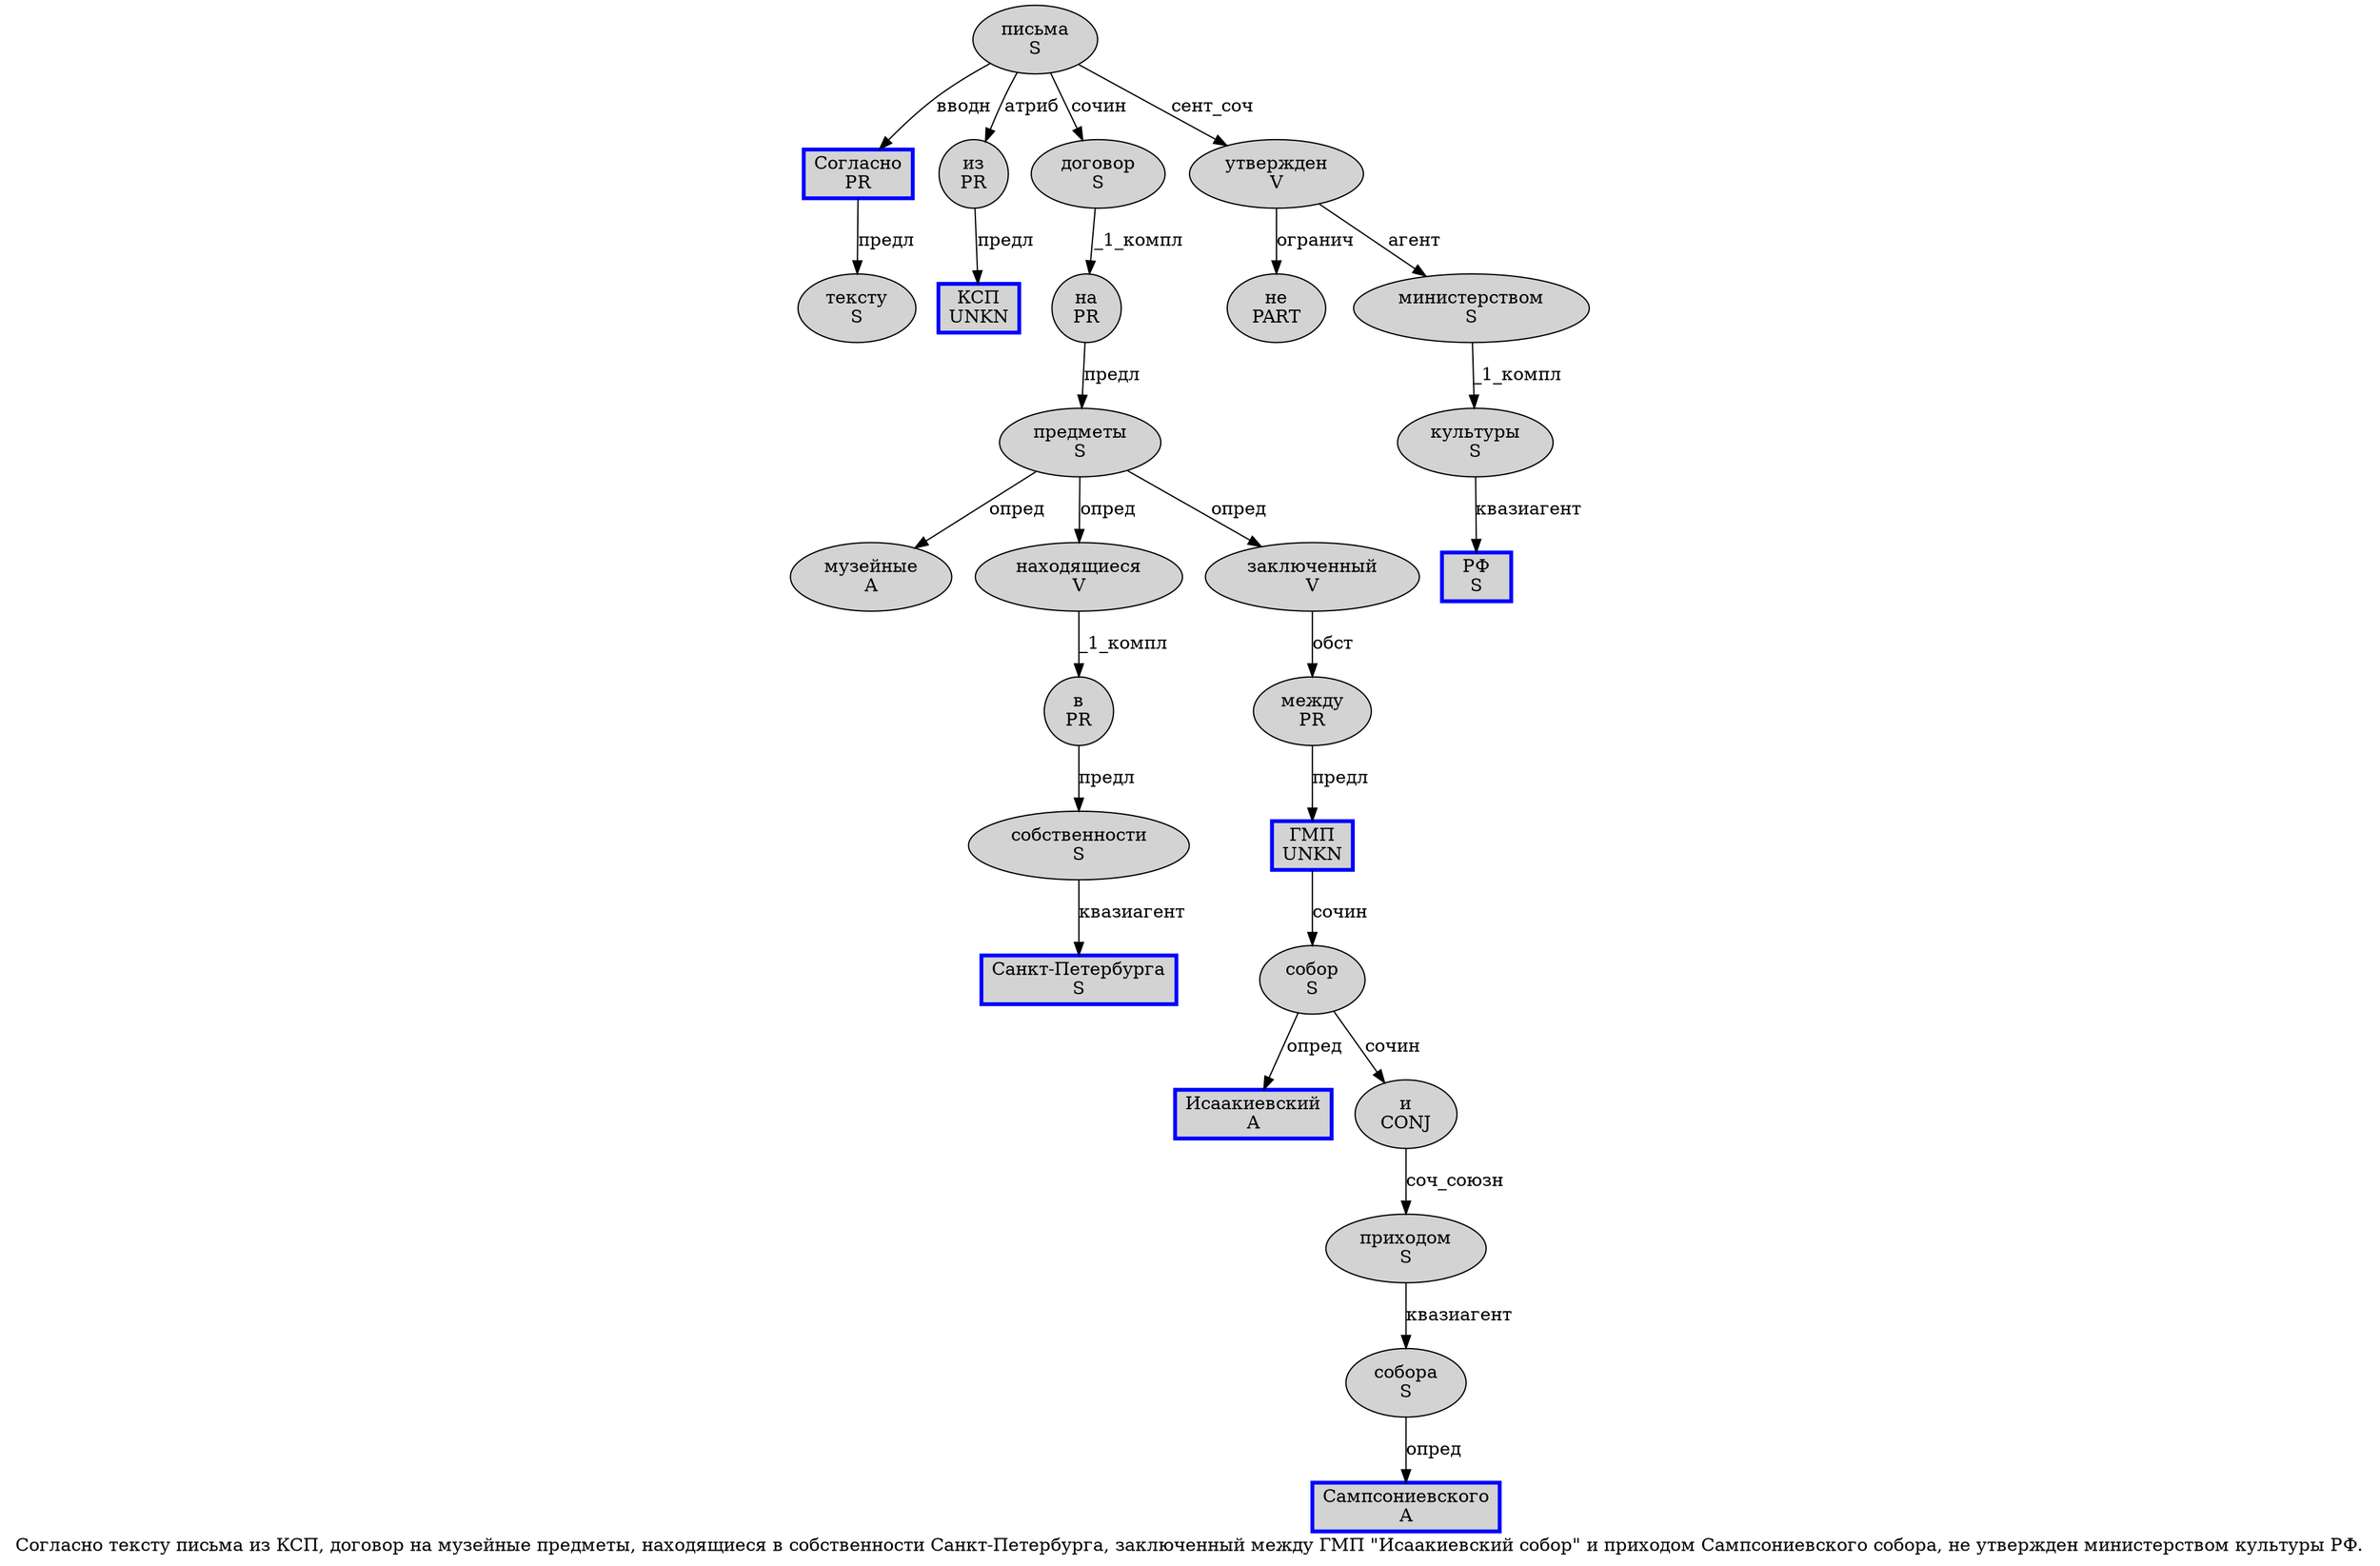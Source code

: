 digraph SENTENCE_690 {
	graph [label="Согласно тексту письма из КСП, договор на музейные предметы, находящиеся в собственности Санкт-Петербурга, заключенный между ГМП \"Исаакиевский собор\" и приходом Сампсониевского собора, не утвержден министерством культуры РФ."]
	node [style=filled]
		0 [label="Согласно
PR" color=blue fillcolor=lightgray penwidth=3 shape=box]
		1 [label="тексту
S" color="" fillcolor=lightgray penwidth=1 shape=ellipse]
		2 [label="письма
S" color="" fillcolor=lightgray penwidth=1 shape=ellipse]
		3 [label="из
PR" color="" fillcolor=lightgray penwidth=1 shape=ellipse]
		4 [label="КСП
UNKN" color=blue fillcolor=lightgray penwidth=3 shape=box]
		6 [label="договор
S" color="" fillcolor=lightgray penwidth=1 shape=ellipse]
		7 [label="на
PR" color="" fillcolor=lightgray penwidth=1 shape=ellipse]
		8 [label="музейные
A" color="" fillcolor=lightgray penwidth=1 shape=ellipse]
		9 [label="предметы
S" color="" fillcolor=lightgray penwidth=1 shape=ellipse]
		11 [label="находящиеся
V" color="" fillcolor=lightgray penwidth=1 shape=ellipse]
		12 [label="в
PR" color="" fillcolor=lightgray penwidth=1 shape=ellipse]
		13 [label="собственности
S" color="" fillcolor=lightgray penwidth=1 shape=ellipse]
		14 [label="Санкт-Петербурга
S" color=blue fillcolor=lightgray penwidth=3 shape=box]
		16 [label="заключенный
V" color="" fillcolor=lightgray penwidth=1 shape=ellipse]
		17 [label="между
PR" color="" fillcolor=lightgray penwidth=1 shape=ellipse]
		18 [label="ГМП
UNKN" color=blue fillcolor=lightgray penwidth=3 shape=box]
		20 [label="Исаакиевский
A" color=blue fillcolor=lightgray penwidth=3 shape=box]
		21 [label="собор
S" color="" fillcolor=lightgray penwidth=1 shape=ellipse]
		23 [label="и
CONJ" color="" fillcolor=lightgray penwidth=1 shape=ellipse]
		24 [label="приходом
S" color="" fillcolor=lightgray penwidth=1 shape=ellipse]
		25 [label="Сампсониевского
A" color=blue fillcolor=lightgray penwidth=3 shape=box]
		26 [label="собора
S" color="" fillcolor=lightgray penwidth=1 shape=ellipse]
		28 [label="не
PART" color="" fillcolor=lightgray penwidth=1 shape=ellipse]
		29 [label="утвержден
V" color="" fillcolor=lightgray penwidth=1 shape=ellipse]
		30 [label="министерством
S" color="" fillcolor=lightgray penwidth=1 shape=ellipse]
		31 [label="культуры
S" color="" fillcolor=lightgray penwidth=1 shape=ellipse]
		32 [label="РФ
S" color=blue fillcolor=lightgray penwidth=3 shape=box]
			0 -> 1 [label="предл"]
			11 -> 12 [label="_1_компл"]
			31 -> 32 [label="квазиагент"]
			29 -> 28 [label="огранич"]
			29 -> 30 [label="агент"]
			16 -> 17 [label="обст"]
			18 -> 21 [label="сочин"]
			7 -> 9 [label="предл"]
			17 -> 18 [label="предл"]
			24 -> 26 [label="квазиагент"]
			6 -> 7 [label="_1_компл"]
			12 -> 13 [label="предл"]
			30 -> 31 [label="_1_компл"]
			13 -> 14 [label="квазиагент"]
			26 -> 25 [label="опред"]
			23 -> 24 [label="соч_союзн"]
			21 -> 20 [label="опред"]
			21 -> 23 [label="сочин"]
			2 -> 0 [label="вводн"]
			2 -> 3 [label="атриб"]
			2 -> 6 [label="сочин"]
			2 -> 29 [label="сент_соч"]
			3 -> 4 [label="предл"]
			9 -> 8 [label="опред"]
			9 -> 11 [label="опред"]
			9 -> 16 [label="опред"]
}